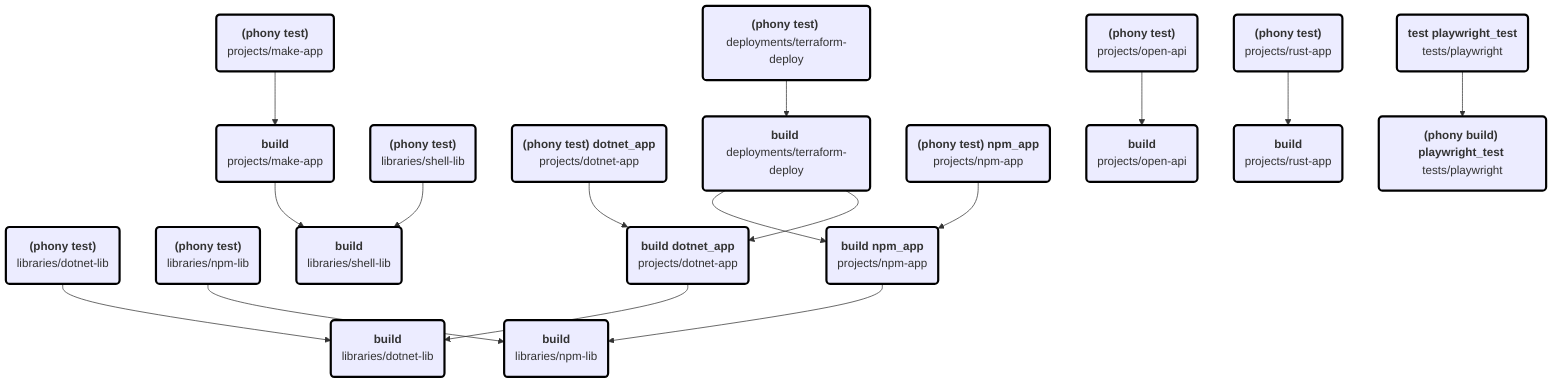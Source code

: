 flowchart TD
classDef build stroke:red,stroke-width:3px
classDef restore stroke:orange,stroke-width:3px
classDef ignore stroke:black,stroke-width:3px
deployments/terraform-deploy:build("<b>build</b> 
deployments/terraform-deploy")
deployments/terraform-deploy:test("<b>(phony test)</b> 
deployments/terraform-deploy")
libraries/dotnet-lib:build("<b>build</b> 
libraries/dotnet-lib")
libraries/dotnet-lib:test("<b>(phony test)</b> 
libraries/dotnet-lib")
libraries/npm-lib:build("<b>build</b> 
libraries/npm-lib")
libraries/npm-lib:test("<b>(phony test)</b> 
libraries/npm-lib")
libraries/shell-lib:build("<b>build</b> 
libraries/shell-lib")
libraries/shell-lib:test("<b>(phony test)</b> 
libraries/shell-lib")
projects/dotnet-app:build("<b>build dotnet_app</b> 
projects/dotnet-app")
projects/dotnet-app:test("<b>(phony test) dotnet_app</b> 
projects/dotnet-app")
projects/make-app:build("<b>build</b> 
projects/make-app")
projects/make-app:test("<b>(phony test)</b> 
projects/make-app")
projects/npm-app:build("<b>build npm_app</b> 
projects/npm-app")
projects/npm-app:test("<b>(phony test) npm_app</b> 
projects/npm-app")
projects/open-api:build("<b>build</b> 
projects/open-api")
projects/open-api:test("<b>(phony test)</b> 
projects/open-api")
projects/rust-app:build("<b>build</b> 
projects/rust-app")
projects/rust-app:test("<b>(phony test)</b> 
projects/rust-app")
tests/playwright:build("<b>(phony build) playwright_test</b> 
tests/playwright")
tests/playwright:test("<b>test playwright_test</b> 
tests/playwright")
deployments/terraform-deploy:build --> projects/dotnet-app:build
deployments/terraform-deploy:build --> projects/npm-app:build
class deployments/terraform-deploy:build ignore
deployments/terraform-deploy:test --> deployments/terraform-deploy:build
class deployments/terraform-deploy:test ignore
class libraries/dotnet-lib:build ignore
libraries/dotnet-lib:test --> libraries/dotnet-lib:build
class libraries/dotnet-lib:test ignore
class libraries/npm-lib:build ignore
libraries/npm-lib:test --> libraries/npm-lib:build
class libraries/npm-lib:test ignore
class libraries/shell-lib:build ignore
libraries/shell-lib:test --> libraries/shell-lib:build
class libraries/shell-lib:test ignore
projects/dotnet-app:build --> libraries/dotnet-lib:build
class projects/dotnet-app:build ignore
projects/dotnet-app:test --> projects/dotnet-app:build
class projects/dotnet-app:test ignore
projects/make-app:build --> libraries/shell-lib:build
class projects/make-app:build ignore
projects/make-app:test --> projects/make-app:build
class projects/make-app:test ignore
projects/npm-app:build --> libraries/npm-lib:build
class projects/npm-app:build ignore
projects/npm-app:test --> projects/npm-app:build
class projects/npm-app:test ignore
class projects/open-api:build ignore
projects/open-api:test --> projects/open-api:build
class projects/open-api:test ignore
class projects/rust-app:build ignore
projects/rust-app:test --> projects/rust-app:build
class projects/rust-app:test ignore
class tests/playwright:build ignore
tests/playwright:test --> tests/playwright:build
class tests/playwright:test ignore